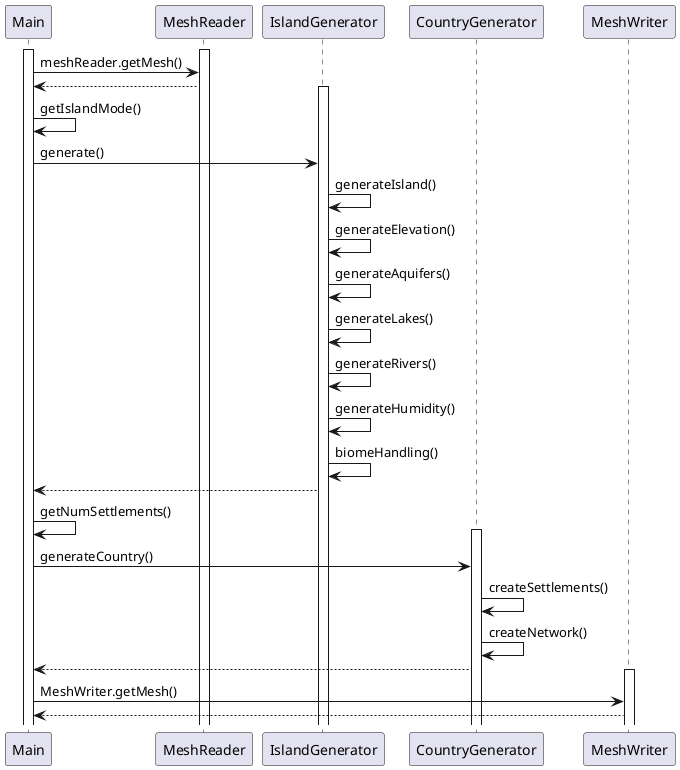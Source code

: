 @startuml
@startuml
participant Main
activate Main
activate MeshReader
Main -> MeshReader: meshReader.getMesh()
MeshReader --> Main
activate IslandGenerator
Main -> Main: getIslandMode()
Main -> IslandGenerator: generate()
IslandGenerator -> IslandGenerator: generateIsland()
IslandGenerator -> IslandGenerator: generateElevation()
IslandGenerator -> IslandGenerator: generateAquifers()
IslandGenerator -> IslandGenerator: generateLakes()
IslandGenerator -> IslandGenerator: generateRivers()
IslandGenerator -> IslandGenerator: generateHumidity()
IslandGenerator -> IslandGenerator: biomeHandling()
IslandGenerator --> Main
Main -> Main: getNumSettlements()
activate CountryGenerator
Main -> CountryGenerator: generateCountry()
CountryGenerator -> CountryGenerator: createSettlements()
CountryGenerator -> CountryGenerator: createNetwork()
CountryGenerator --> Main
activate MeshWriter
Main -> MeshWriter: MeshWriter.getMesh()
MeshWriter --> Main
@enduml